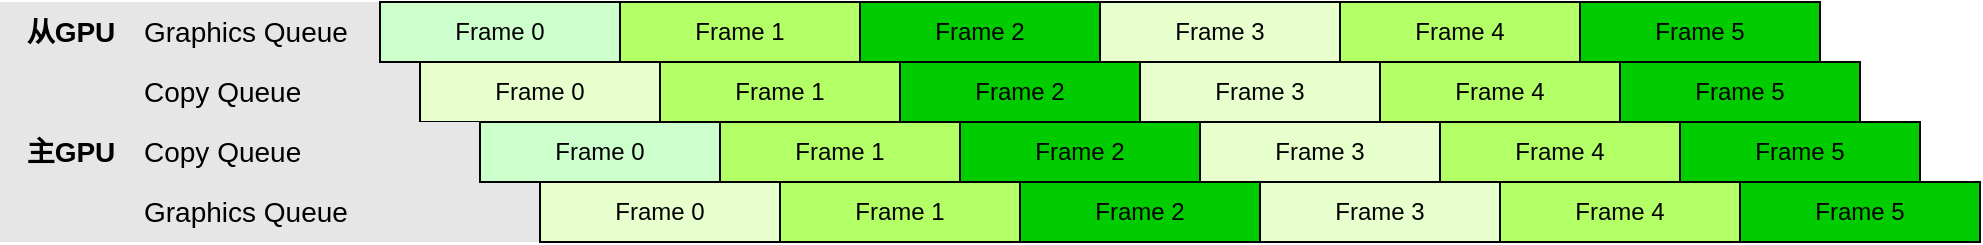 <mxfile version="24.1.0" type="github">
  <diagram name="第 1 页" id="jae7St8DwQqMH0k6E51d">
    <mxGraphModel dx="2074" dy="1067" grid="1" gridSize="10" guides="1" tooltips="1" connect="1" arrows="1" fold="1" page="1" pageScale="1" pageWidth="2339" pageHeight="3300" math="0" shadow="0">
      <root>
        <mxCell id="0" />
        <mxCell id="1" parent="0" />
        <mxCell id="XsoAqYoBsljSDeZaKG4e-32" value="&lt;font style=&quot;font-size: 14px;&quot;&gt;&lt;b style=&quot;&quot;&gt;从GPU&lt;/b&gt;&lt;/font&gt;" style="text;html=1;align=center;verticalAlign=middle;resizable=0;points=[];autosize=1;strokeColor=none;fillColor=#E6E6E6;gradientColor=none;" vertex="1" parent="1">
          <mxGeometry x="150" y="100" width="70" height="30" as="geometry" />
        </mxCell>
        <mxCell id="XsoAqYoBsljSDeZaKG4e-34" value="&lt;font style=&quot;font-size: 14px;&quot;&gt;Copy Queue&amp;nbsp; &amp;nbsp; &amp;nbsp; &amp;nbsp; &amp;nbsp; &amp;nbsp;&amp;nbsp;&lt;/font&gt;" style="text;html=1;align=left;verticalAlign=middle;resizable=0;points=[];autosize=1;strokeColor=none;fillColor=#E6E6E6;" vertex="1" parent="1">
          <mxGeometry x="220" y="130" width="150" height="30" as="geometry" />
        </mxCell>
        <mxCell id="XsoAqYoBsljSDeZaKG4e-47" value="" style="group" vertex="1" connectable="0" parent="1">
          <mxGeometry x="360" y="130" width="720" height="30" as="geometry" />
        </mxCell>
        <mxCell id="XsoAqYoBsljSDeZaKG4e-8" value="Frame 0" style="rounded=0;whiteSpace=wrap;html=1;fillColor=#E6FFCC;" vertex="1" parent="XsoAqYoBsljSDeZaKG4e-47">
          <mxGeometry width="120" height="30" as="geometry" />
        </mxCell>
        <mxCell id="XsoAqYoBsljSDeZaKG4e-9" value="Frame 1" style="rounded=0;whiteSpace=wrap;html=1;fillColor=#B3FF66;" vertex="1" parent="XsoAqYoBsljSDeZaKG4e-47">
          <mxGeometry x="120" width="120" height="30" as="geometry" />
        </mxCell>
        <mxCell id="XsoAqYoBsljSDeZaKG4e-10" value="Frame 2" style="rounded=0;whiteSpace=wrap;html=1;fillColor=#00CC00;" vertex="1" parent="XsoAqYoBsljSDeZaKG4e-47">
          <mxGeometry x="240" width="120" height="30" as="geometry" />
        </mxCell>
        <mxCell id="XsoAqYoBsljSDeZaKG4e-11" value="Frame 3" style="rounded=0;whiteSpace=wrap;html=1;fillColor=#E6FFCC;" vertex="1" parent="XsoAqYoBsljSDeZaKG4e-47">
          <mxGeometry x="360" width="120" height="30" as="geometry" />
        </mxCell>
        <mxCell id="XsoAqYoBsljSDeZaKG4e-12" value="Frame 4" style="rounded=0;whiteSpace=wrap;html=1;fillColor=#B3FF66;" vertex="1" parent="XsoAqYoBsljSDeZaKG4e-47">
          <mxGeometry x="480" width="120" height="30" as="geometry" />
        </mxCell>
        <mxCell id="XsoAqYoBsljSDeZaKG4e-25" value="Frame 5" style="rounded=0;whiteSpace=wrap;html=1;fillColor=#00CC00;" vertex="1" parent="XsoAqYoBsljSDeZaKG4e-47">
          <mxGeometry x="600" width="120" height="30" as="geometry" />
        </mxCell>
        <mxCell id="XsoAqYoBsljSDeZaKG4e-33" value="&lt;font style=&quot;font-size: 14px;&quot;&gt;Graphics Queue&lt;/font&gt;" style="text;html=1;align=left;verticalAlign=middle;resizable=0;points=[];autosize=1;strokeColor=none;fillColor=#E6E6E6;" vertex="1" parent="1">
          <mxGeometry x="220" y="100" width="130" height="30" as="geometry" />
        </mxCell>
        <mxCell id="XsoAqYoBsljSDeZaKG4e-45" value="" style="group" vertex="1" connectable="0" parent="1">
          <mxGeometry x="340" y="100" width="720" height="30" as="geometry" />
        </mxCell>
        <mxCell id="XsoAqYoBsljSDeZaKG4e-1" value="Frame 0" style="rounded=0;whiteSpace=wrap;html=1;fillColor=#CCFFCC;" vertex="1" parent="XsoAqYoBsljSDeZaKG4e-45">
          <mxGeometry width="120" height="30" as="geometry" />
        </mxCell>
        <mxCell id="XsoAqYoBsljSDeZaKG4e-2" value="Frame 1" style="rounded=0;whiteSpace=wrap;html=1;fillColor=#B3FF66;" vertex="1" parent="XsoAqYoBsljSDeZaKG4e-45">
          <mxGeometry x="120" width="120" height="30" as="geometry" />
        </mxCell>
        <mxCell id="XsoAqYoBsljSDeZaKG4e-3" value="Frame 2" style="rounded=0;whiteSpace=wrap;html=1;fillColor=#00CC00;" vertex="1" parent="XsoAqYoBsljSDeZaKG4e-45">
          <mxGeometry x="240" width="120" height="30" as="geometry" />
        </mxCell>
        <mxCell id="XsoAqYoBsljSDeZaKG4e-4" value="Frame 3" style="rounded=0;whiteSpace=wrap;html=1;fillColor=#E6FFCC;" vertex="1" parent="XsoAqYoBsljSDeZaKG4e-45">
          <mxGeometry x="360" width="120" height="30" as="geometry" />
        </mxCell>
        <mxCell id="XsoAqYoBsljSDeZaKG4e-5" value="Frame 4" style="rounded=0;whiteSpace=wrap;html=1;fillColor=#B3FF66;" vertex="1" parent="XsoAqYoBsljSDeZaKG4e-45">
          <mxGeometry x="480" width="120" height="30" as="geometry" />
        </mxCell>
        <mxCell id="XsoAqYoBsljSDeZaKG4e-6" value="Frame 5" style="rounded=0;whiteSpace=wrap;html=1;fillColor=#00CC00;" vertex="1" parent="XsoAqYoBsljSDeZaKG4e-45">
          <mxGeometry x="600" width="120" height="30" as="geometry" />
        </mxCell>
        <mxCell id="XsoAqYoBsljSDeZaKG4e-48" value="&amp;nbsp; &amp;nbsp; &amp;nbsp; &amp;nbsp; &amp;nbsp; &amp;nbsp; &amp;nbsp;&amp;nbsp;" style="text;html=1;align=center;verticalAlign=middle;resizable=0;points=[];autosize=1;strokeColor=none;fillColor=#E6E6E6;" vertex="1" parent="1">
          <mxGeometry x="150" y="130" width="70" height="30" as="geometry" />
        </mxCell>
        <mxCell id="XsoAqYoBsljSDeZaKG4e-49" value="&lt;font style=&quot;font-size: 14px;&quot;&gt;&lt;b style=&quot;&quot;&gt;主GPU&lt;/b&gt;&lt;/font&gt;" style="text;html=1;align=center;verticalAlign=middle;resizable=0;points=[];autosize=1;strokeColor=none;fillColor=#E6E6E6;gradientColor=none;" vertex="1" parent="1">
          <mxGeometry x="150" y="160" width="70" height="30" as="geometry" />
        </mxCell>
        <mxCell id="XsoAqYoBsljSDeZaKG4e-50" value="&lt;font style=&quot;font-size: 14px;&quot;&gt;Graphics Queue&amp;nbsp; &amp;nbsp; &amp;nbsp; &amp;nbsp; &amp;nbsp; &amp;nbsp; &amp;nbsp; &amp;nbsp; &amp;nbsp; &amp;nbsp; &amp;nbsp; &amp;nbsp; &amp;nbsp; &amp;nbsp;&amp;nbsp;&lt;/font&gt;" style="text;html=1;align=left;verticalAlign=middle;resizable=0;points=[];autosize=1;strokeColor=none;fillColor=#E6E6E6;" vertex="1" parent="1">
          <mxGeometry x="220" y="190" width="230" height="30" as="geometry" />
        </mxCell>
        <mxCell id="XsoAqYoBsljSDeZaKG4e-51" value="" style="group" vertex="1" connectable="0" parent="1">
          <mxGeometry x="420" y="190" width="720" height="30" as="geometry" />
        </mxCell>
        <mxCell id="XsoAqYoBsljSDeZaKG4e-52" value="Frame 0" style="rounded=0;whiteSpace=wrap;html=1;fillColor=#E6FFCC;" vertex="1" parent="XsoAqYoBsljSDeZaKG4e-51">
          <mxGeometry width="120" height="30" as="geometry" />
        </mxCell>
        <mxCell id="XsoAqYoBsljSDeZaKG4e-53" value="Frame 1" style="rounded=0;whiteSpace=wrap;html=1;fillColor=#B3FF66;" vertex="1" parent="XsoAqYoBsljSDeZaKG4e-51">
          <mxGeometry x="120" width="120" height="30" as="geometry" />
        </mxCell>
        <mxCell id="XsoAqYoBsljSDeZaKG4e-54" value="Frame 2" style="rounded=0;whiteSpace=wrap;html=1;fillColor=#00CC00;" vertex="1" parent="XsoAqYoBsljSDeZaKG4e-51">
          <mxGeometry x="240" width="120" height="30" as="geometry" />
        </mxCell>
        <mxCell id="XsoAqYoBsljSDeZaKG4e-55" value="Frame 3" style="rounded=0;whiteSpace=wrap;html=1;fillColor=#E6FFCC;" vertex="1" parent="XsoAqYoBsljSDeZaKG4e-51">
          <mxGeometry x="360" width="120" height="30" as="geometry" />
        </mxCell>
        <mxCell id="XsoAqYoBsljSDeZaKG4e-56" value="Frame 4" style="rounded=0;whiteSpace=wrap;html=1;fillColor=#B3FF66;" vertex="1" parent="XsoAqYoBsljSDeZaKG4e-51">
          <mxGeometry x="480" width="120" height="30" as="geometry" />
        </mxCell>
        <mxCell id="XsoAqYoBsljSDeZaKG4e-57" value="Frame 5" style="rounded=0;whiteSpace=wrap;html=1;fillColor=#00CC00;" vertex="1" parent="XsoAqYoBsljSDeZaKG4e-51">
          <mxGeometry x="600" width="120" height="30" as="geometry" />
        </mxCell>
        <mxCell id="XsoAqYoBsljSDeZaKG4e-58" value="&lt;font style=&quot;font-size: 14px;&quot;&gt;Copy Queue&amp;nbsp; &amp;nbsp; &amp;nbsp; &amp;nbsp; &amp;nbsp; &amp;nbsp; &amp;nbsp; &amp;nbsp; &amp;nbsp;&lt;/font&gt;" style="text;html=1;align=left;verticalAlign=middle;resizable=0;points=[];autosize=1;strokeColor=none;fillColor=#E6E6E6;" vertex="1" parent="1">
          <mxGeometry x="220" y="160" width="170" height="30" as="geometry" />
        </mxCell>
        <mxCell id="XsoAqYoBsljSDeZaKG4e-59" value="" style="group" vertex="1" connectable="0" parent="1">
          <mxGeometry x="390" y="160" width="720" height="30" as="geometry" />
        </mxCell>
        <mxCell id="XsoAqYoBsljSDeZaKG4e-60" value="Frame 0" style="rounded=0;whiteSpace=wrap;html=1;fillColor=#CCFFCC;" vertex="1" parent="XsoAqYoBsljSDeZaKG4e-59">
          <mxGeometry width="120" height="30" as="geometry" />
        </mxCell>
        <mxCell id="XsoAqYoBsljSDeZaKG4e-61" value="Frame 1" style="rounded=0;whiteSpace=wrap;html=1;fillColor=#B3FF66;" vertex="1" parent="XsoAqYoBsljSDeZaKG4e-59">
          <mxGeometry x="120" width="120" height="30" as="geometry" />
        </mxCell>
        <mxCell id="XsoAqYoBsljSDeZaKG4e-62" value="Frame 2" style="rounded=0;whiteSpace=wrap;html=1;fillColor=#00CC00;" vertex="1" parent="XsoAqYoBsljSDeZaKG4e-59">
          <mxGeometry x="240" width="120" height="30" as="geometry" />
        </mxCell>
        <mxCell id="XsoAqYoBsljSDeZaKG4e-63" value="Frame 3" style="rounded=0;whiteSpace=wrap;html=1;fillColor=#E6FFCC;" vertex="1" parent="XsoAqYoBsljSDeZaKG4e-59">
          <mxGeometry x="360" width="120" height="30" as="geometry" />
        </mxCell>
        <mxCell id="XsoAqYoBsljSDeZaKG4e-64" value="Frame 4" style="rounded=0;whiteSpace=wrap;html=1;fillColor=#B3FF66;" vertex="1" parent="XsoAqYoBsljSDeZaKG4e-59">
          <mxGeometry x="480" width="120" height="30" as="geometry" />
        </mxCell>
        <mxCell id="XsoAqYoBsljSDeZaKG4e-65" value="Frame 5" style="rounded=0;whiteSpace=wrap;html=1;fillColor=#00CC00;" vertex="1" parent="XsoAqYoBsljSDeZaKG4e-59">
          <mxGeometry x="600" width="120" height="30" as="geometry" />
        </mxCell>
        <mxCell id="XsoAqYoBsljSDeZaKG4e-66" value="&amp;nbsp; &amp;nbsp; &amp;nbsp; &amp;nbsp; &amp;nbsp; &amp;nbsp; &amp;nbsp;&amp;nbsp;" style="text;html=1;align=center;verticalAlign=middle;resizable=0;points=[];autosize=1;strokeColor=none;fillColor=#E6E6E6;" vertex="1" parent="1">
          <mxGeometry x="150" y="190" width="70" height="30" as="geometry" />
        </mxCell>
      </root>
    </mxGraphModel>
  </diagram>
</mxfile>
